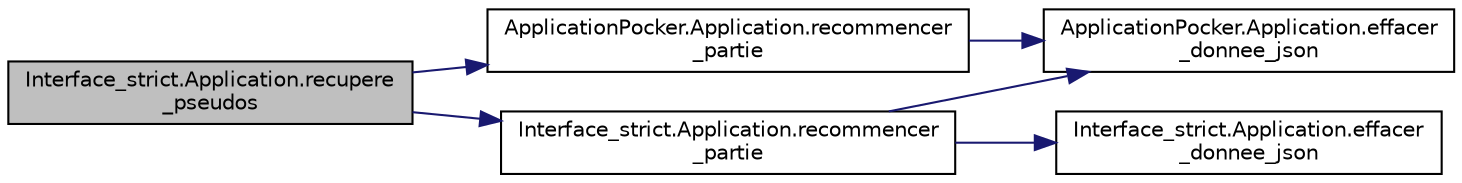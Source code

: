 digraph "Interface_strict.Application.recupere_pseudos"
{
  edge [fontname="Helvetica",fontsize="10",labelfontname="Helvetica",labelfontsize="10"];
  node [fontname="Helvetica",fontsize="10",shape=record];
  rankdir="LR";
  Node72 [label="Interface_strict.Application.recupere\l_pseudos",height=0.2,width=0.4,color="black", fillcolor="grey75", style="filled", fontcolor="black"];
  Node72 -> Node73 [color="midnightblue",fontsize="10",style="solid",fontname="Helvetica"];
  Node73 [label="ApplicationPocker.Application.recommencer\l_partie",height=0.2,width=0.4,color="black", fillcolor="white", style="filled",URL="$class_application_pocker_1_1_application.html#ae57ca841f753cd6cbffc93f98cf89762"];
  Node73 -> Node74 [color="midnightblue",fontsize="10",style="solid",fontname="Helvetica"];
  Node74 [label="ApplicationPocker.Application.effacer\l_donnee_json",height=0.2,width=0.4,color="black", fillcolor="white", style="filled",URL="$class_application_pocker_1_1_application.html#a3b7c42a3e8b03cd632730b62b82dffe0"];
  Node72 -> Node75 [color="midnightblue",fontsize="10",style="solid",fontname="Helvetica"];
  Node75 [label="Interface_strict.Application.recommencer\l_partie",height=0.2,width=0.4,color="black", fillcolor="white", style="filled",URL="$class_interface__strict_1_1_application.html#a41db1db798a808f32cb5e750b81eaa89"];
  Node75 -> Node74 [color="midnightblue",fontsize="10",style="solid",fontname="Helvetica"];
  Node75 -> Node76 [color="midnightblue",fontsize="10",style="solid",fontname="Helvetica"];
  Node76 [label="Interface_strict.Application.effacer\l_donnee_json",height=0.2,width=0.4,color="black", fillcolor="white", style="filled",URL="$class_interface__strict_1_1_application.html#a370a6eb623657188058a039d85e560fa"];
}
